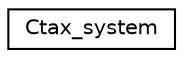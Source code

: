 digraph "Graphical Class Hierarchy"
{
  edge [fontname="Helvetica",fontsize="10",labelfontname="Helvetica",labelfontsize="10"];
  node [fontname="Helvetica",fontsize="10",shape=record];
  rankdir="LR";
  Node1 [label="Ctax_system",height=0.2,width=0.4,color="black", fillcolor="white", style="filled",URL="$class_ctax__system.html"];
}
